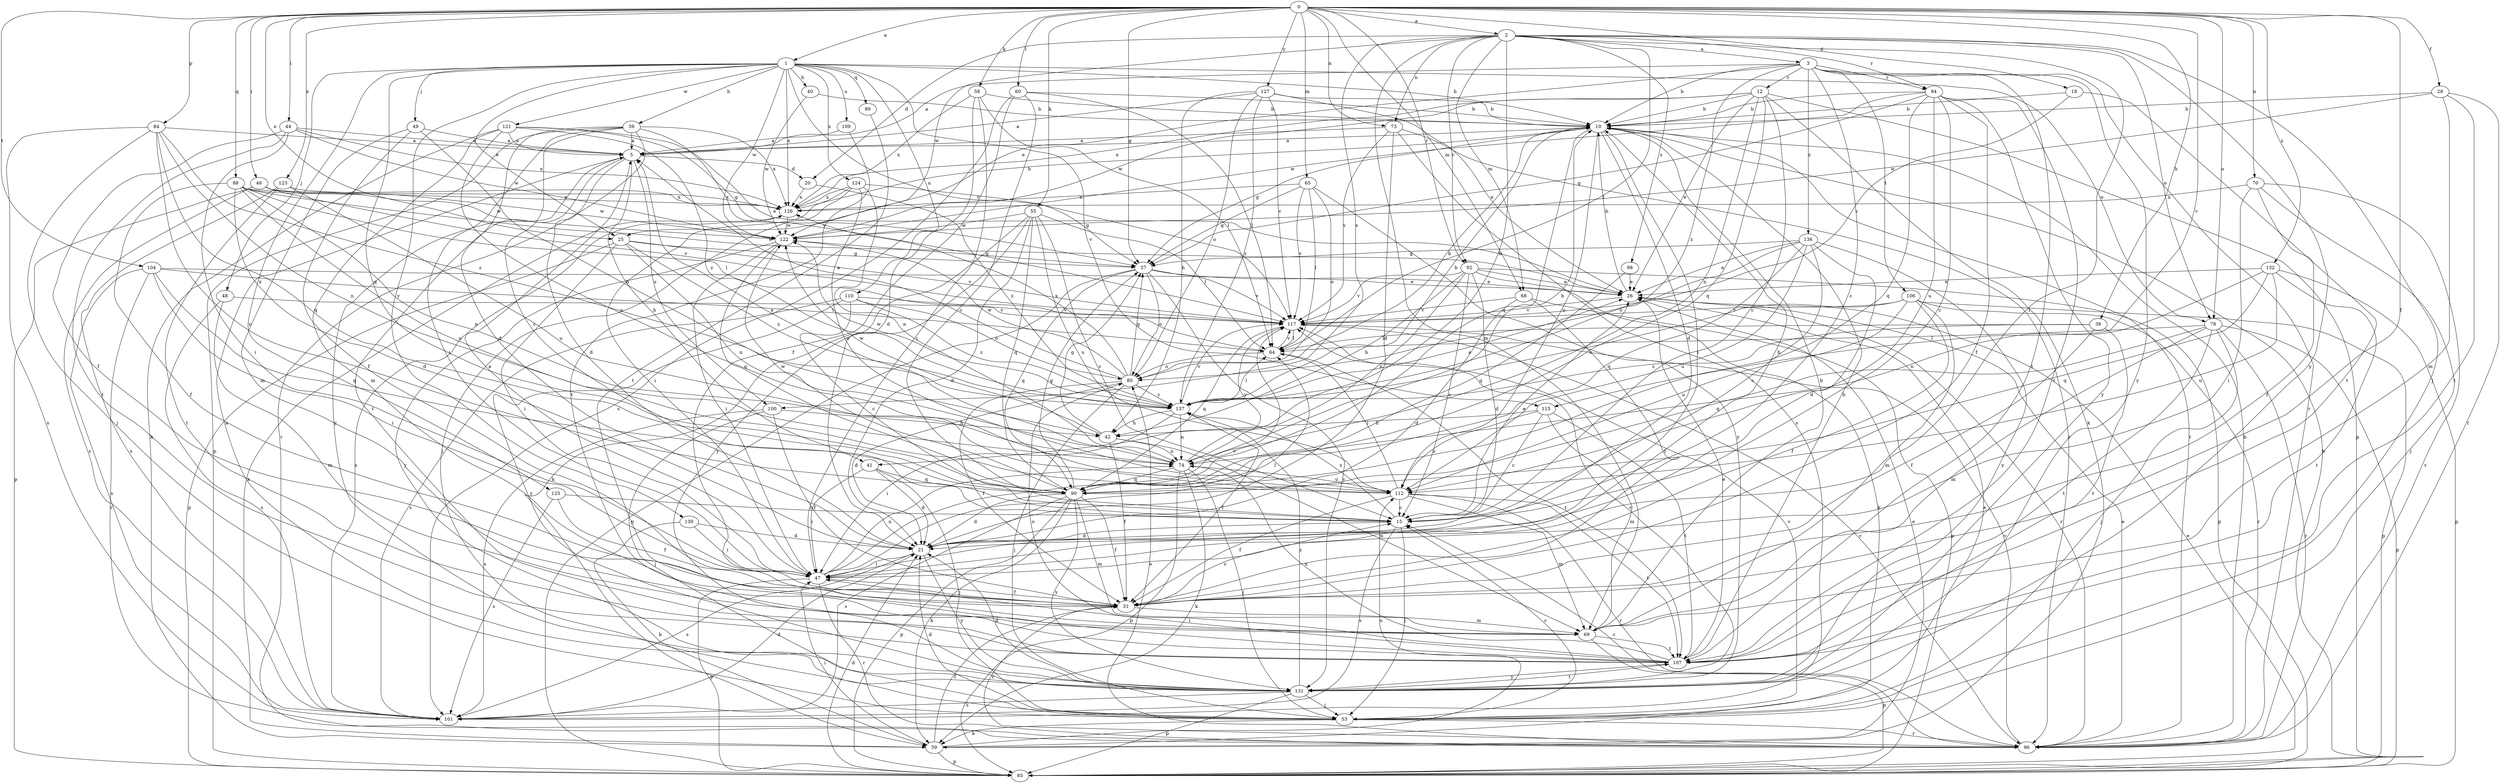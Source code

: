 strict digraph  {
0;
1;
2;
3;
5;
10;
12;
15;
18;
20;
21;
25;
26;
28;
31;
37;
38;
39;
40;
41;
42;
44;
46;
47;
48;
49;
53;
55;
58;
59;
60;
64;
65;
68;
69;
70;
73;
74;
78;
80;
84;
85;
88;
89;
90;
92;
94;
96;
98;
100;
101;
104;
106;
107;
109;
110;
112;
115;
117;
121;
122;
123;
124;
125;
126;
127;
130;
131;
132;
136;
137;
0 -> 1  [label=a];
0 -> 2  [label=a];
0 -> 18  [label=d];
0 -> 25  [label=e];
0 -> 28  [label=f];
0 -> 31  [label=f];
0 -> 37  [label=g];
0 -> 38  [label=h];
0 -> 44  [label=i];
0 -> 46  [label=i];
0 -> 55  [label=k];
0 -> 58  [label=k];
0 -> 60  [label=l];
0 -> 65  [label=m];
0 -> 68  [label=m];
0 -> 70  [label=n];
0 -> 73  [label=n];
0 -> 78  [label=o];
0 -> 84  [label=p];
0 -> 88  [label=q];
0 -> 92  [label=r];
0 -> 104  [label=t];
0 -> 115  [label=v];
0 -> 123  [label=x];
0 -> 127  [label=y];
0 -> 132  [label=z];
1 -> 10  [label=b];
1 -> 25  [label=e];
1 -> 39  [label=h];
1 -> 40  [label=h];
1 -> 48  [label=j];
1 -> 49  [label=j];
1 -> 78  [label=o];
1 -> 89  [label=q];
1 -> 90  [label=q];
1 -> 109  [label=u];
1 -> 110  [label=u];
1 -> 115  [label=v];
1 -> 117  [label=v];
1 -> 121  [label=w];
1 -> 122  [label=w];
1 -> 124  [label=x];
1 -> 125  [label=x];
1 -> 126  [label=x];
1 -> 130  [label=y];
2 -> 3  [label=a];
2 -> 20  [label=d];
2 -> 41  [label=h];
2 -> 47  [label=i];
2 -> 53  [label=j];
2 -> 64  [label=l];
2 -> 68  [label=m];
2 -> 69  [label=m];
2 -> 73  [label=n];
2 -> 78  [label=o];
2 -> 92  [label=r];
2 -> 94  [label=r];
2 -> 98  [label=s];
2 -> 100  [label=s];
2 -> 122  [label=w];
2 -> 131  [label=y];
3 -> 5  [label=a];
3 -> 10  [label=b];
3 -> 12  [label=c];
3 -> 15  [label=c];
3 -> 25  [label=e];
3 -> 94  [label=r];
3 -> 96  [label=r];
3 -> 106  [label=t];
3 -> 107  [label=t];
3 -> 131  [label=y];
3 -> 136  [label=z];
3 -> 137  [label=z];
5 -> 20  [label=d];
5 -> 21  [label=d];
5 -> 41  [label=h];
5 -> 100  [label=s];
5 -> 107  [label=t];
5 -> 131  [label=y];
10 -> 5  [label=a];
10 -> 21  [label=d];
10 -> 37  [label=g];
10 -> 47  [label=i];
10 -> 90  [label=q];
10 -> 96  [label=r];
10 -> 112  [label=u];
12 -> 10  [label=b];
12 -> 15  [label=c];
12 -> 26  [label=e];
12 -> 59  [label=k];
12 -> 74  [label=n];
12 -> 85  [label=p];
12 -> 90  [label=q];
12 -> 122  [label=w];
12 -> 126  [label=x];
15 -> 21  [label=d];
15 -> 26  [label=e];
15 -> 53  [label=j];
15 -> 101  [label=s];
15 -> 137  [label=z];
18 -> 10  [label=b];
18 -> 107  [label=t];
18 -> 117  [label=v];
20 -> 126  [label=x];
20 -> 137  [label=z];
21 -> 47  [label=i];
21 -> 101  [label=s];
21 -> 131  [label=y];
25 -> 37  [label=g];
25 -> 47  [label=i];
25 -> 74  [label=n];
25 -> 85  [label=p];
25 -> 117  [label=v];
25 -> 137  [label=z];
26 -> 10  [label=b];
26 -> 96  [label=r];
26 -> 117  [label=v];
28 -> 10  [label=b];
28 -> 69  [label=m];
28 -> 96  [label=r];
28 -> 107  [label=t];
28 -> 122  [label=w];
31 -> 15  [label=c];
31 -> 69  [label=m];
31 -> 96  [label=r];
37 -> 26  [label=e];
37 -> 80  [label=o];
37 -> 85  [label=p];
37 -> 90  [label=q];
37 -> 117  [label=v];
37 -> 131  [label=y];
38 -> 31  [label=f];
38 -> 64  [label=l];
38 -> 107  [label=t];
38 -> 137  [label=z];
39 -> 5  [label=a];
39 -> 15  [label=c];
39 -> 21  [label=d];
39 -> 47  [label=i];
39 -> 85  [label=p];
39 -> 96  [label=r];
39 -> 117  [label=v];
39 -> 126  [label=x];
40 -> 10  [label=b];
40 -> 122  [label=w];
41 -> 21  [label=d];
41 -> 47  [label=i];
41 -> 53  [label=j];
41 -> 90  [label=q];
42 -> 31  [label=f];
42 -> 37  [label=g];
42 -> 69  [label=m];
42 -> 74  [label=n];
42 -> 122  [label=w];
44 -> 5  [label=a];
44 -> 31  [label=f];
44 -> 47  [label=i];
44 -> 107  [label=t];
44 -> 122  [label=w];
44 -> 126  [label=x];
46 -> 85  [label=p];
46 -> 101  [label=s];
46 -> 117  [label=v];
46 -> 122  [label=w];
46 -> 126  [label=x];
47 -> 5  [label=a];
47 -> 10  [label=b];
47 -> 31  [label=f];
47 -> 64  [label=l];
47 -> 74  [label=n];
47 -> 85  [label=p];
47 -> 96  [label=r];
47 -> 117  [label=v];
48 -> 69  [label=m];
48 -> 101  [label=s];
48 -> 117  [label=v];
49 -> 5  [label=a];
49 -> 31  [label=f];
49 -> 42  [label=h];
49 -> 69  [label=m];
53 -> 15  [label=c];
53 -> 21  [label=d];
53 -> 26  [label=e];
53 -> 59  [label=k];
53 -> 96  [label=r];
53 -> 117  [label=v];
55 -> 15  [label=c];
55 -> 21  [label=d];
55 -> 59  [label=k];
55 -> 64  [label=l];
55 -> 90  [label=q];
55 -> 112  [label=u];
55 -> 122  [label=w];
55 -> 131  [label=y];
58 -> 10  [label=b];
58 -> 21  [label=d];
58 -> 47  [label=i];
58 -> 64  [label=l];
58 -> 126  [label=x];
59 -> 26  [label=e];
59 -> 31  [label=f];
59 -> 47  [label=i];
59 -> 85  [label=p];
59 -> 112  [label=u];
59 -> 126  [label=x];
60 -> 10  [label=b];
60 -> 15  [label=c];
60 -> 31  [label=f];
60 -> 64  [label=l];
60 -> 101  [label=s];
64 -> 80  [label=o];
64 -> 107  [label=t];
64 -> 117  [label=v];
65 -> 37  [label=g];
65 -> 64  [label=l];
65 -> 80  [label=o];
65 -> 117  [label=v];
65 -> 126  [label=x];
65 -> 131  [label=y];
68 -> 21  [label=d];
68 -> 31  [label=f];
68 -> 85  [label=p];
68 -> 117  [label=v];
69 -> 10  [label=b];
69 -> 85  [label=p];
69 -> 107  [label=t];
70 -> 31  [label=f];
70 -> 47  [label=i];
70 -> 53  [label=j];
70 -> 96  [label=r];
70 -> 126  [label=x];
73 -> 5  [label=a];
73 -> 21  [label=d];
73 -> 96  [label=r];
73 -> 101  [label=s];
73 -> 117  [label=v];
74 -> 5  [label=a];
74 -> 10  [label=b];
74 -> 53  [label=j];
74 -> 59  [label=k];
74 -> 85  [label=p];
74 -> 90  [label=q];
74 -> 112  [label=u];
74 -> 117  [label=v];
78 -> 53  [label=j];
78 -> 64  [label=l];
78 -> 69  [label=m];
78 -> 85  [label=p];
78 -> 90  [label=q];
78 -> 96  [label=r];
78 -> 107  [label=t];
80 -> 5  [label=a];
80 -> 10  [label=b];
80 -> 21  [label=d];
80 -> 31  [label=f];
80 -> 37  [label=g];
80 -> 53  [label=j];
80 -> 122  [label=w];
80 -> 126  [label=x];
80 -> 137  [label=z];
84 -> 5  [label=a];
84 -> 15  [label=c];
84 -> 53  [label=j];
84 -> 74  [label=n];
84 -> 90  [label=q];
84 -> 101  [label=s];
84 -> 137  [label=z];
85 -> 10  [label=b];
85 -> 21  [label=d];
85 -> 26  [label=e];
88 -> 21  [label=d];
88 -> 26  [label=e];
88 -> 31  [label=f];
88 -> 64  [label=l];
88 -> 74  [label=n];
88 -> 112  [label=u];
88 -> 122  [label=w];
88 -> 126  [label=x];
89 -> 107  [label=t];
90 -> 21  [label=d];
90 -> 31  [label=f];
90 -> 37  [label=g];
90 -> 59  [label=k];
90 -> 69  [label=m];
90 -> 85  [label=p];
90 -> 101  [label=s];
90 -> 122  [label=w];
90 -> 131  [label=y];
92 -> 15  [label=c];
92 -> 21  [label=d];
92 -> 26  [label=e];
92 -> 42  [label=h];
92 -> 59  [label=k];
92 -> 74  [label=n];
92 -> 85  [label=p];
92 -> 117  [label=v];
94 -> 10  [label=b];
94 -> 15  [label=c];
94 -> 31  [label=f];
94 -> 37  [label=g];
94 -> 90  [label=q];
94 -> 107  [label=t];
94 -> 112  [label=u];
94 -> 122  [label=w];
94 -> 131  [label=y];
96 -> 10  [label=b];
96 -> 15  [label=c];
96 -> 26  [label=e];
96 -> 80  [label=o];
96 -> 117  [label=v];
98 -> 26  [label=e];
98 -> 90  [label=q];
100 -> 31  [label=f];
100 -> 42  [label=h];
100 -> 53  [label=j];
100 -> 101  [label=s];
101 -> 21  [label=d];
104 -> 26  [label=e];
104 -> 47  [label=i];
104 -> 64  [label=l];
104 -> 90  [label=q];
104 -> 96  [label=r];
104 -> 101  [label=s];
106 -> 31  [label=f];
106 -> 69  [label=m];
106 -> 85  [label=p];
106 -> 96  [label=r];
106 -> 112  [label=u];
106 -> 117  [label=v];
106 -> 137  [label=z];
107 -> 10  [label=b];
107 -> 26  [label=e];
107 -> 47  [label=i];
107 -> 74  [label=n];
107 -> 80  [label=o];
107 -> 131  [label=y];
109 -> 5  [label=a];
109 -> 107  [label=t];
110 -> 15  [label=c];
110 -> 80  [label=o];
110 -> 101  [label=s];
110 -> 117  [label=v];
110 -> 131  [label=y];
110 -> 137  [label=z];
112 -> 15  [label=c];
112 -> 31  [label=f];
112 -> 64  [label=l];
112 -> 69  [label=m];
112 -> 96  [label=r];
112 -> 107  [label=t];
115 -> 15  [label=c];
115 -> 42  [label=h];
115 -> 69  [label=m];
115 -> 107  [label=t];
115 -> 112  [label=u];
117 -> 64  [label=l];
117 -> 90  [label=q];
117 -> 96  [label=r];
121 -> 5  [label=a];
121 -> 26  [label=e];
121 -> 37  [label=g];
121 -> 59  [label=k];
121 -> 69  [label=m];
121 -> 112  [label=u];
121 -> 137  [label=z];
122 -> 37  [label=g];
122 -> 47  [label=i];
122 -> 90  [label=q];
122 -> 131  [label=y];
123 -> 101  [label=s];
123 -> 107  [label=t];
123 -> 112  [label=u];
123 -> 126  [label=x];
124 -> 37  [label=g];
124 -> 47  [label=i];
124 -> 53  [label=j];
124 -> 74  [label=n];
124 -> 112  [label=u];
124 -> 126  [label=x];
125 -> 15  [label=c];
125 -> 31  [label=f];
125 -> 101  [label=s];
126 -> 10  [label=b];
126 -> 101  [label=s];
126 -> 122  [label=w];
127 -> 5  [label=a];
127 -> 10  [label=b];
127 -> 26  [label=e];
127 -> 42  [label=h];
127 -> 80  [label=o];
127 -> 117  [label=v];
127 -> 137  [label=z];
130 -> 21  [label=d];
130 -> 47  [label=i];
130 -> 59  [label=k];
131 -> 5  [label=a];
131 -> 21  [label=d];
131 -> 53  [label=j];
131 -> 85  [label=p];
131 -> 101  [label=s];
131 -> 107  [label=t];
131 -> 117  [label=v];
131 -> 137  [label=z];
132 -> 26  [label=e];
132 -> 74  [label=n];
132 -> 85  [label=p];
132 -> 90  [label=q];
132 -> 107  [label=t];
132 -> 112  [label=u];
136 -> 15  [label=c];
136 -> 21  [label=d];
136 -> 26  [label=e];
136 -> 37  [label=g];
136 -> 80  [label=o];
136 -> 90  [label=q];
136 -> 112  [label=u];
136 -> 131  [label=y];
137 -> 10  [label=b];
137 -> 26  [label=e];
137 -> 31  [label=f];
137 -> 42  [label=h];
137 -> 47  [label=i];
137 -> 64  [label=l];
137 -> 74  [label=n];
137 -> 117  [label=v];
137 -> 122  [label=w];
}
